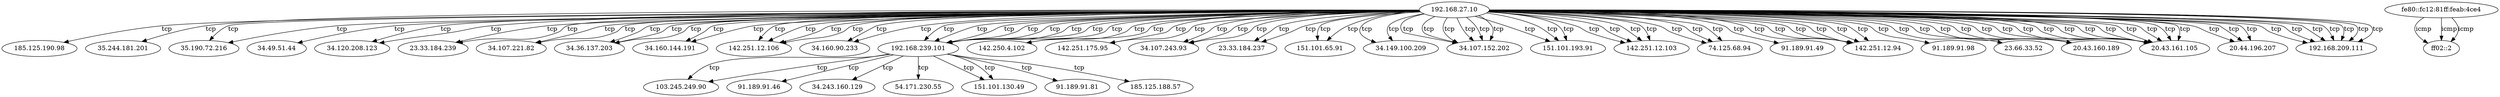 digraph ZeekTraffic {
    "185.125.190.98" [degree = 1, in_degree = 1, out_degree = 0, activity_score = 0.10, total_connections = 1];
    "35.244.181.201" [degree = 1, in_degree = 1, out_degree = 0, activity_score = 0.10, total_connections = 1];
    "35.190.72.216" [degree = 2, in_degree = 2, out_degree = 0, activity_score = 0.19, total_connections = 2];
    "34.49.51.44" [degree = 1, in_degree = 1, out_degree = 0, activity_score = 0.10, total_connections = 1];
    "34.120.208.123" [degree = 2, in_degree = 2, out_degree = 0, activity_score = 0.19, total_connections = 2];
    "23.33.184.239" [degree = 2, in_degree = 2, out_degree = 0, activity_score = 0.19, total_connections = 2];
    "34.107.221.82" [degree = 2, in_degree = 2, out_degree = 0, activity_score = 0.19, total_connections = 2];
    "34.36.137.203" [degree = 3, in_degree = 3, out_degree = 0, activity_score = 0.27, total_connections = 3];
    "fe80::fc12:81ff:feab:4ce4" [degree = 3, in_degree = 0, out_degree = 3, activity_score = 0.27, total_connections = 3];
    "34.160.144.191" [degree = 2, in_degree = 2, out_degree = 0, activity_score = 0.19, total_connections = 2];
    "ff02::2" [degree = 3, in_degree = 3, out_degree = 0, activity_score = 0.27, total_connections = 3];
    "142.251.12.106" [degree = 4, in_degree = 4, out_degree = 0, activity_score = 0.34, total_connections = 4];
    "103.245.249.90" [degree = 2, in_degree = 2, out_degree = 0, activity_score = 0.19, total_connections = 2];
    "91.189.91.46" [degree = 1, in_degree = 1, out_degree = 0, activity_score = 0.10, total_connections = 1];
    "34.243.160.129" [degree = 1, in_degree = 1, out_degree = 0, activity_score = 0.10, total_connections = 1];
    "34.160.90.233" [degree = 2, in_degree = 2, out_degree = 0, activity_score = 0.19, total_connections = 2];
    "54.171.230.55" [degree = 1, in_degree = 1, out_degree = 0, activity_score = 0.10, total_connections = 1];
    "192.168.239.101" [degree = 17, in_degree = 8, out_degree = 9, activity_score = 0.83, total_connections = 17];
    "151.101.130.49" [degree = 2, in_degree = 2, out_degree = 0, activity_score = 0.19, total_connections = 2];
    "91.189.91.81" [degree = 1, in_degree = 1, out_degree = 0, activity_score = 0.10, total_connections = 1];
    "142.250.4.102" [degree = 2, in_degree = 2, out_degree = 0, activity_score = 0.19, total_connections = 2];
    "142.251.175.95" [degree = 2, in_degree = 2, out_degree = 0, activity_score = 0.19, total_connections = 2];
    "34.107.243.93" [degree = 3, in_degree = 3, out_degree = 0, activity_score = 0.27, total_connections = 3];
    "23.33.184.237" [degree = 2, in_degree = 2, out_degree = 0, activity_score = 0.19, total_connections = 2];
    "151.101.65.91" [degree = 2, in_degree = 2, out_degree = 0, activity_score = 0.19, total_connections = 2];
    "34.149.100.209" [degree = 2, in_degree = 2, out_degree = 0, activity_score = 0.19, total_connections = 2];
    "34.107.152.202" [degree = 6, in_degree = 6, out_degree = 0, activity_score = 0.47, total_connections = 6];
    "151.101.193.91" [degree = 3, in_degree = 3, out_degree = 0, activity_score = 0.27, total_connections = 3];
    "142.251.12.103" [degree = 4, in_degree = 4, out_degree = 0, activity_score = 0.34, total_connections = 4];
    "185.125.188.57" [degree = 1, in_degree = 1, out_degree = 0, activity_score = 0.10, total_connections = 1];
    "74.125.68.94" [degree = 3, in_degree = 3, out_degree = 0, activity_score = 0.27, total_connections = 3];
    "91.189.91.49" [degree = 1, in_degree = 1, out_degree = 0, activity_score = 0.10, total_connections = 1];
    "142.251.12.94" [degree = 6, in_degree = 6, out_degree = 0, activity_score = 0.47, total_connections = 6];
    "91.189.91.98" [degree = 1, in_degree = 1, out_degree = 0, activity_score = 0.10, total_connections = 1];
    "23.66.33.52" [degree = 1, in_degree = 1, out_degree = 0, activity_score = 0.10, total_connections = 1];
    "20.43.160.189" [degree = 4, in_degree = 4, out_degree = 0, activity_score = 0.34, total_connections = 4];
    "192.168.27.10" [degree = 92, in_degree = 0, out_degree = 92, activity_score = 1.00, total_connections = 92];
    "20.43.161.105" [degree = 10, in_degree = 10, out_degree = 0, activity_score = 0.65, total_connections = 10];
    "20.44.196.207" [degree = 3, in_degree = 3, out_degree = 0, activity_score = 0.27, total_connections = 3];
    "192.168.209.111" [degree = 7, in_degree = 7, out_degree = 0, activity_score = 0.52, total_connections = 7];
    "192.168.239.101" -> "151.101.130.49" [label = "tcp", resp_ip_bytes = "8195", orig_ip_bytes = "1632", protocol = "tcp", orig_pkts = "21", timestamp = "1747729700.168650", local_resp = "false", src_port = "39742", service = "ssl", dst_port = "443", conn_state = "SF", resp_bytes = "7351", local_orig = "true", history = "ShADadFfR", orig_bytes = "772", resp_pkts = "21"];
    "192.168.239.101" -> "151.101.130.49" [label = "tcp", resp_ip_bytes = "917779", orig_ip_bytes = "17798", protocol = "tcp", orig_pkts = "425", timestamp = "1747729700.764960", local_resp = "false", src_port = "39754", service = "ssl", dst_port = "443", conn_state = "SF", resp_bytes = "890615", local_orig = "true", history = "ShADadFfR", orig_bytes = "778", resp_pkts = "679"];
    "192.168.239.101" -> "54.171.230.55" [label = "tcp", resp_ip_bytes = "4307", orig_ip_bytes = "1297", protocol = "tcp", orig_pkts = "12", timestamp = "1747729704.876009", local_resp = "false", src_port = "58126", service = "ssl", dst_port = "443", conn_state = "SF", resp_bytes = "3863", local_orig = "true", history = "ShADadFfR", orig_bytes = "797", resp_pkts = "11"];
    "192.168.239.101" -> "34.243.160.129" [label = "tcp", resp_ip_bytes = "6935", orig_ip_bytes = "1408", protocol = "tcp", orig_pkts = "14", timestamp = "1747729729.490923", local_resp = "false", src_port = "52764", service = "ssl", dst_port = "443", conn_state = "SF", resp_bytes = "6371", local_orig = "true", history = "ShADadFfR", orig_bytes = "828", resp_pkts = "14"];
    "192.168.239.101" -> "91.189.91.46" [label = "tcp", resp_ip_bytes = "20841", orig_ip_bytes = "1817", protocol = "tcp", orig_pkts = "21", timestamp = "1747729729.769316", local_resp = "false", src_port = "44370", service = "ssl", dst_port = "443", conn_state = "SF", resp_bytes = "19837", local_orig = "true", history = "ShADadFfR", orig_bytes = "957", resp_pkts = "25"];
    "192.168.239.101" -> "103.245.249.90" [label = "tcp", resp_ip_bytes = "10808394", orig_ip_bytes = "127348", protocol = "tcp", orig_pkts = "3132", timestamp = "1747729729.625599", local_resp = "false", src_port = "51284", service = "http", dst_port = "80", conn_state = "SF", resp_bytes = "10504350", local_orig = "true", history = "ShADadFf", orig_bytes = "2048", resp_pkts = "7601"];
    "192.168.239.101" -> "91.189.91.81" [label = "tcp", resp_ip_bytes = "9778871", orig_ip_bytes = "136082", protocol = "tcp", orig_pkts = "3362", timestamp = "1747729729.407799", local_resp = "false", src_port = "53306", service = "http", dst_port = "80", conn_state = "SF", resp_bytes = "9503267", local_orig = "true", history = "ShADadFf", orig_bytes = "1582", resp_pkts = "6890"];
    "fe80::fc12:81ff:feab:4ce4" -> "ff02::2" [label = "icmp", resp_ip_bytes = "0", orig_ip_bytes = "280", protocol = "icmp", orig_pkts = "5", timestamp = "1747729686.910195", local_resp = "false", src_port = "133", service = "-", dst_port = "134", conn_state = "OTH", resp_bytes = "0", local_orig = "true", history = "-", orig_bytes = "40", resp_pkts = "0"];
    "192.168.239.101" -> "103.245.249.90" [label = "tcp", resp_ip_bytes = "111721218", orig_ip_bytes = "1510259", protocol = "tcp", orig_pkts = "37683", timestamp = "1747729751.921636", local_resp = "false", src_port = "48956", service = "http", dst_port = "80", conn_state = "SF", resp_bytes = "108448188", local_orig = "true", history = "ShADadttFf", orig_bytes = "2919", resp_pkts = "78546"];
    "192.168.27.10" -> "34.160.144.191" [label = "tcp", resp_ip_bytes = "3959", orig_ip_bytes = "1000", protocol = "tcp", orig_pkts = "13", timestamp = "1747729922.348450", local_resp = "false", src_port = "56120", service = "ssl", dst_port = "443", conn_state = "SF", resp_bytes = "3475", local_orig = "true", history = "ShADadFfR", orig_bytes = "460", resp_pkts = "12"];
    "192.168.27.10" -> "34.36.137.203" [label = "tcp", resp_ip_bytes = "5753", orig_ip_bytes = "2757", protocol = "tcp", orig_pkts = "16", timestamp = "1747729923.205480", local_resp = "false", src_port = "42790", service = "ssl", dst_port = "443", conn_state = "SF", resp_bytes = "5149", local_orig = "true", history = "ShADadFfR", orig_bytes = "2097", resp_pkts = "15"];
    "192.168.27.10" -> "142.251.12.106" [label = "tcp", resp_ip_bytes = "5551", orig_ip_bytes = "2239", protocol = "tcp", orig_pkts = "8", timestamp = "1747729923.726720", local_resp = "false", src_port = "53354", service = "ssl", dst_port = "443", conn_state = "SF", resp_bytes = "5187", local_orig = "true", history = "ShADadFf", orig_bytes = "1899", resp_pkts = "9"];
    "192.168.27.10" -> "142.251.12.106" [label = "tcp", resp_ip_bytes = "4404", orig_ip_bytes = "2199", protocol = "tcp", orig_pkts = "7", timestamp = "1747729925.296366", local_resp = "false", src_port = "53362", service = "ssl", dst_port = "443", conn_state = "RSTR", resp_bytes = "4080", local_orig = "true", history = "ShADaFdrR", orig_bytes = "1899", resp_pkts = "8"];
    "192.168.27.10" -> "34.149.100.209" [label = "tcp", resp_ip_bytes = "4342", orig_ip_bytes = "2619", protocol = "tcp", orig_pkts = "12", timestamp = "1747729925.059486", local_resp = "false", src_port = "35306", service = "ssl", dst_port = "443", conn_state = "SF", resp_bytes = "3858", local_orig = "true", history = "ShADadFfR", orig_bytes = "2119", resp_pkts = "12"];
    "192.168.27.10" -> "151.101.65.91" [label = "tcp", resp_ip_bytes = "4862", orig_ip_bytes = "912", protocol = "tcp", orig_pkts = "11", timestamp = "1747729925.348071", local_resp = "false", src_port = "44738", service = "ssl", dst_port = "443", conn_state = "SF", resp_bytes = "4378", local_orig = "true", history = "ShADadFfR", orig_bytes = "452", resp_pkts = "12"];
    "192.168.27.10" -> "142.251.175.95" [label = "tcp", resp_ip_bytes = "44", orig_ip_bytes = "100", protocol = "tcp", orig_pkts = "2", timestamp = "1747729924.880900", local_resp = "false", src_port = "39506", service = "-", dst_port = "443", conn_state = "RSTO", resp_bytes = "0", local_orig = "true", history = "ShR", orig_bytes = "0", resp_pkts = "1"];
    "192.168.27.10" -> "142.251.12.106" [label = "tcp", resp_ip_bytes = "5513", orig_ip_bytes = "2279", protocol = "tcp", orig_pkts = "9", timestamp = "1747729925.446230", local_resp = "false", src_port = "53378", service = "ssl", dst_port = "443", conn_state = "RSTO", resp_bytes = "5189", local_orig = "true", history = "ShADadFR", orig_bytes = "1899", resp_pkts = "8"];
    "192.168.27.10" -> "23.33.184.237" [label = "tcp", resp_ip_bytes = "124", orig_ip_bytes = "240", protocol = "tcp", orig_pkts = "5", timestamp = "1747729923.986624", local_resp = "false", src_port = "54916", service = "-", dst_port = "80", conn_state = "SF", resp_bytes = "0", local_orig = "true", history = "ShAFaf", orig_bytes = "0", resp_pkts = "3"];
    "192.168.27.10" -> "142.251.175.95" [label = "tcp", resp_ip_bytes = "7041480", orig_ip_bytes = "107815", protocol = "tcp", orig_pkts = "2624", timestamp = "1747729925.134679", local_resp = "false", src_port = "39512", service = "ssl", dst_port = "443", conn_state = "SF", resp_bytes = "6845476", local_orig = "true", history = "ShADadFf", orig_bytes = "2835", resp_pkts = "4900"];
    "192.168.27.10" -> "34.107.152.202" [label = "tcp", resp_ip_bytes = "4325", orig_ip_bytes = "2666", protocol = "tcp", orig_pkts = "13", timestamp = "1747729930.053137", local_resp = "false", src_port = "37728", service = "ssl", dst_port = "443", conn_state = "SF", resp_bytes = "3801", local_orig = "true", history = "ShADadFRf", orig_bytes = "2126", resp_pkts = "13"];
    "192.168.27.10" -> "34.107.152.202" [label = "tcp", resp_ip_bytes = "4325", orig_ip_bytes = "2666", protocol = "tcp", orig_pkts = "13", timestamp = "1747729930.054069", local_resp = "false", src_port = "37742", service = "ssl", dst_port = "443", conn_state = "SF", resp_bytes = "3801", local_orig = "true", history = "ShADadFfR", orig_bytes = "2126", resp_pkts = "13"];
    "192.168.27.10" -> "34.107.152.202" [label = "tcp", resp_ip_bytes = "4285", orig_ip_bytes = "2686", protocol = "tcp", orig_pkts = "13", timestamp = "1747729930.054682", local_resp = "false", src_port = "37754", service = "ssl", dst_port = "443", conn_state = "RSTO", resp_bytes = "3801", local_orig = "true", history = "ShADadFR", orig_bytes = "2126", resp_pkts = "12"];
    "192.168.27.10" -> "34.107.152.202" [label = "tcp", resp_ip_bytes = "4285", orig_ip_bytes = "2626", protocol = "tcp", orig_pkts = "12", timestamp = "1747729930.054123", local_resp = "false", src_port = "37746", service = "ssl", dst_port = "443", conn_state = "RSTO", resp_bytes = "3801", local_orig = "true", history = "ShADadFR", orig_bytes = "2126", resp_pkts = "12"];
    "192.168.27.10" -> "34.107.152.202" [label = "tcp", resp_ip_bytes = "4285", orig_ip_bytes = "2626", protocol = "tcp", orig_pkts = "12", timestamp = "1747729930.053014", local_resp = "false", src_port = "37716", service = "ssl", dst_port = "443", conn_state = "RSTO", resp_bytes = "3801", local_orig = "true", history = "ShADadFR", orig_bytes = "2126", resp_pkts = "12"];
    "192.168.27.10" -> "192.168.239.101" [label = "tcp", resp_ip_bytes = "16554", orig_ip_bytes = "3476", protocol = "tcp", orig_pkts = "26", timestamp = "1747729943.319722", local_resp = "true", src_port = "48828", service = "http", dst_port = "80", conn_state = "SF", resp_bytes = "7593", local_orig = "true", history = "ShADTadtfF", orig_bytes = "1054", resp_pkts = "26"];
    "192.168.27.10" -> "151.101.193.91" [label = "tcp", resp_ip_bytes = "5972", orig_ip_bytes = "2600", protocol = "tcp", orig_pkts = "12", timestamp = "1747729951.977259", local_resp = "false", src_port = "50468", service = "ssl", dst_port = "443", conn_state = "SF", resp_bytes = "5488", local_orig = "true", history = "ShADadFfR", orig_bytes = "2100", resp_pkts = "12"];
    "192.168.27.10" -> "151.101.193.91" [label = "tcp", resp_ip_bytes = "5972", orig_ip_bytes = "2640", protocol = "tcp", orig_pkts = "13", timestamp = "1747729951.976770", local_resp = "false", src_port = "50454", service = "ssl", dst_port = "443", conn_state = "SF", resp_bytes = "5488", local_orig = "true", history = "ShADadFfR", orig_bytes = "2100", resp_pkts = "12"];
    "192.168.27.10" -> "34.160.90.233" [label = "tcp", resp_ip_bytes = "4431", orig_ip_bytes = "919", protocol = "tcp", orig_pkts = "11", timestamp = "1747729951.235771", local_resp = "false", src_port = "36268", service = "ssl", dst_port = "443", conn_state = "RSTO", resp_bytes = "3947", local_orig = "true", history = "ShADadFR", orig_bytes = "459", resp_pkts = "12"];
    "192.168.27.10" -> "192.168.239.101" [label = "tcp", resp_ip_bytes = "26524", orig_ip_bytes = "5262", protocol = "tcp", orig_pkts = "26", timestamp = "1747729948.594813", local_resp = "true", src_port = "48838", service = "http", dst_port = "80", conn_state = "SF", resp_bytes = "12318", local_orig = "true", history = "ShADTadttfF", orig_bytes = "1947", resp_pkts = "36"];
    "192.168.27.10" -> "192.168.239.101" [label = "tcp", resp_ip_bytes = "224", orig_ip_bytes = "432", protocol = "tcp", orig_pkts = "8", timestamp = "1747729948.683909", local_resp = "true", src_port = "48848", service = "-", dst_port = "80", conn_state = "SF", resp_bytes = "0", local_orig = "true", history = "ShAFf", orig_bytes = "0", resp_pkts = "4"];
    "192.168.27.10" -> "192.168.239.101" [label = "tcp", resp_ip_bytes = "5188", orig_ip_bytes = "2432", protocol = "tcp", orig_pkts = "14", timestamp = "1747729953.814203", local_resp = "true", src_port = "35662", service = "http", dst_port = "80", conn_state = "SF", resp_bytes = "2222", local_orig = "true", history = "ShADTadtfF", orig_bytes = "844", resp_pkts = "14"];
    "192.168.27.10" -> "192.168.239.101" [label = "tcp", resp_ip_bytes = "1788", orig_ip_bytes = "1290", protocol = "tcp", orig_pkts = "10", timestamp = "1747729953.814673", local_resp = "true", src_port = "35678", service = "http", dst_port = "80", conn_state = "SF", resp_bytes = "626", local_orig = "true", history = "ShADTadtfF", orig_bytes = "377", resp_pkts = "10"];
    "192.168.27.10" -> "192.168.239.101" [label = "tcp", resp_ip_bytes = "224", orig_ip_bytes = "432", protocol = "tcp", orig_pkts = "8", timestamp = "1747729953.819448", local_resp = "true", src_port = "35684", service = "-", dst_port = "80", conn_state = "SF", resp_bytes = "0", local_orig = "true", history = "ShAFf", orig_bytes = "0", resp_pkts = "4"];
    "192.168.27.10" -> "192.168.239.101" [label = "tcp", resp_ip_bytes = "42240", orig_ip_bytes = "12378", protocol = "tcp", orig_pkts = "48", timestamp = "1747729953.727135", local_resp = "true", src_port = "35654", service = "http", dst_port = "80", conn_state = "SF", resp_bytes = "19760", local_orig = "true", history = "ShADTadttTfF", orig_bytes = "4933", resp_pkts = "52"];
    "fe80::fc12:81ff:feab:4ce4" -> "ff02::2" [label = "icmp", resp_ip_bytes = "0", orig_ip_bytes = "56", protocol = "icmp", orig_pkts = "1", timestamp = "1747729918.782189", local_resp = "false", src_port = "133", service = "-", dst_port = "134", conn_state = "OTH", resp_bytes = "0", local_orig = "true", history = "-", orig_bytes = "0", resp_pkts = "0"];
    "192.168.27.10" -> "142.251.12.103" [label = "tcp", resp_ip_bytes = "44", orig_ip_bytes = "100", protocol = "tcp", orig_pkts = "2", timestamp = "1747729973.492890", local_resp = "false", src_port = "34124", service = "-", dst_port = "443", conn_state = "RSTO", resp_bytes = "0", local_orig = "true", history = "ShR", orig_bytes = "0", resp_pkts = "1"];
    "192.168.27.10" -> "142.251.12.103" [label = "tcp", resp_ip_bytes = "6360", orig_ip_bytes = "2676", protocol = "tcp", orig_pkts = "14", timestamp = "1747729973.387056", local_resp = "false", src_port = "34114", service = "ssl", dst_port = "443", conn_state = "RSTO", resp_bytes = "5836", local_orig = "true", history = "ShADadFR", orig_bytes = "2096", resp_pkts = "13"];
    "192.168.27.10" -> "142.251.12.103" [label = "tcp", resp_ip_bytes = "6358", orig_ip_bytes = "2636", protocol = "tcp", orig_pkts = "13", timestamp = "1747729973.531340", local_resp = "false", src_port = "34138", service = "ssl", dst_port = "443", conn_state = "RSTO", resp_bytes = "5834", local_orig = "true", history = "ShADadFR", orig_bytes = "2096", resp_pkts = "13"];
    "192.168.27.10" -> "74.125.68.94" [label = "tcp", resp_ip_bytes = "6390", orig_ip_bytes = "2637", protocol = "tcp", orig_pkts = "13", timestamp = "1747729975.017246", local_resp = "false", src_port = "45128", service = "ssl", dst_port = "443", conn_state = "RSTO", resp_bytes = "5866", local_orig = "true", history = "ShADadFR", orig_bytes = "2097", resp_pkts = "13"];
    "192.168.27.10" -> "91.189.91.98" [label = "tcp", resp_ip_bytes = "389", orig_ip_bytes = "348", protocol = "tcp", orig_pkts = "6", timestamp = "1747729983.019765", local_resp = "false", src_port = "37024", service = "http", dst_port = "80", conn_state = "SF", resp_bytes = "185", local_orig = "true", history = "ShADadFf", orig_bytes = "88", resp_pkts = "5"];
    "192.168.27.10" -> "23.66.33.52" [label = "tcp", resp_ip_bytes = "2225", orig_ip_bytes = "1442", protocol = "tcp", orig_pkts = "14", timestamp = "1747729925.481212", local_resp = "false", src_port = "40176", service = "http", dst_port = "80", conn_state = "SF", resp_bytes = "1741", local_orig = "true", history = "ShADadfF", orig_bytes = "862", resp_pkts = "12"];
    "192.168.27.10" -> "142.250.4.102" [label = "tcp", resp_ip_bytes = "11555", orig_ip_bytes = "3251", protocol = "tcp", orig_pkts = "17", timestamp = "1747729990.565836", local_resp = "false", src_port = "33698", service = "ssl", dst_port = "443", conn_state = "SF", resp_bytes = "10711", local_orig = "true", history = "ShADadFf", orig_bytes = "2551", resp_pkts = "21"];
    "192.168.27.10" -> "142.250.4.102" [label = "tcp", resp_ip_bytes = "44", orig_ip_bytes = "100", protocol = "tcp", orig_pkts = "2", timestamp = "1747729990.315696", local_resp = "false", src_port = "33694", service = "-", dst_port = "443", conn_state = "RSTO", resp_bytes = "0", local_orig = "true", history = "ShR", orig_bytes = "0", resp_pkts = "1"];
    "192.168.27.10" -> "20.43.161.105" [label = "tcp", resp_ip_bytes = "6207", orig_ip_bytes = "2652", protocol = "tcp", orig_pkts = "13", timestamp = "1747729991.367823", local_resp = "false", src_port = "52796", service = "ssl", dst_port = "443", conn_state = "SF", resp_bytes = "5643", local_orig = "true", history = "ShADadFfR", orig_bytes = "2112", resp_pkts = "14"];
    "192.168.27.10" -> "20.43.161.105" [label = "tcp", resp_ip_bytes = "6136", orig_ip_bytes = "2652", protocol = "tcp", orig_pkts = "13", timestamp = "1747729991.368153", local_resp = "false", src_port = "52800", service = "ssl", dst_port = "443", conn_state = "SF", resp_bytes = "5612", local_orig = "true", history = "ShADadFfR", orig_bytes = "2112", resp_pkts = "13"];
    "192.168.27.10" -> "20.43.161.105" [label = "tcp", resp_ip_bytes = "6168", orig_ip_bytes = "2622", protocol = "tcp", orig_pkts = "12", timestamp = "1747729992.629584", local_resp = "false", src_port = "52820", service = "ssl", dst_port = "443", conn_state = "RSTO", resp_bytes = "5644", local_orig = "true", history = "ShADadFR", orig_bytes = "2122", resp_pkts = "13"];
    "192.168.27.10" -> "20.43.161.105" [label = "tcp", resp_ip_bytes = "6168", orig_ip_bytes = "2662", protocol = "tcp", orig_pkts = "13", timestamp = "1747729992.630118", local_resp = "false", src_port = "52834", service = "ssl", dst_port = "443", conn_state = "RSTO", resp_bytes = "5644", local_orig = "true", history = "ShADadFR", orig_bytes = "2122", resp_pkts = "13"];
    "192.168.27.10" -> "20.43.161.105" [label = "tcp", resp_ip_bytes = "6168", orig_ip_bytes = "2662", protocol = "tcp", orig_pkts = "13", timestamp = "1747729992.630145", local_resp = "false", src_port = "52844", service = "ssl", dst_port = "443", conn_state = "RSTO", resp_bytes = "5644", local_orig = "true", history = "ShADadFR", orig_bytes = "2122", resp_pkts = "13"];
    "192.168.27.10" -> "20.43.161.105" [label = "tcp", resp_ip_bytes = "6168", orig_ip_bytes = "2722", protocol = "tcp", orig_pkts = "14", timestamp = "1747729992.630253", local_resp = "false", src_port = "52854", service = "ssl", dst_port = "443", conn_state = "SF", resp_bytes = "5644", local_orig = "true", history = "ShADadFfR", orig_bytes = "2122", resp_pkts = "13"];
    "192.168.27.10" -> "20.43.161.105" [label = "tcp", resp_ip_bytes = "6168", orig_ip_bytes = "2662", protocol = "tcp", orig_pkts = "13", timestamp = "1747729992.630024", local_resp = "false", src_port = "52822", service = "ssl", dst_port = "443", conn_state = "SF", resp_bytes = "5644", local_orig = "true", history = "ShADadFf", orig_bytes = "2122", resp_pkts = "13"];
    "192.168.27.10" -> "20.43.161.105" [label = "tcp", resp_ip_bytes = "6168", orig_ip_bytes = "2622", protocol = "tcp", orig_pkts = "12", timestamp = "1747729992.629420", local_resp = "false", src_port = "52816", service = "ssl", dst_port = "443", conn_state = "RSTO", resp_bytes = "5644", local_orig = "true", history = "ShADadFR", orig_bytes = "2122", resp_pkts = "13"];
    "192.168.27.10" -> "192.168.209.111" [label = "tcp", resp_ip_bytes = "929", orig_ip_bytes = "1044", protocol = "tcp", orig_pkts = "12", timestamp = "1747729924.165999", local_resp = "true", src_port = "38090", service = "http", dst_port = "80", conn_state = "SF", resp_bytes = "297", local_orig = "true", history = "ShADadfF", orig_bytes = "412", resp_pkts = "12"];
    "192.168.27.10" -> "192.168.209.111" [label = "tcp", resp_ip_bytes = "1991", orig_ip_bytes = "1001", protocol = "tcp", orig_pkts = "12", timestamp = "1747729927.914540", local_resp = "true", src_port = "38116", service = "http", dst_port = "80", conn_state = "SF", resp_bytes = "1359", local_orig = "true", history = "ShADadfF", orig_bytes = "369", resp_pkts = "12"];
    "192.168.27.10" -> "192.168.209.111" [label = "tcp", resp_ip_bytes = "31819", orig_ip_bytes = "2457", protocol = "tcp", orig_pkts = "26", timestamp = "1747729927.726415", local_resp = "true", src_port = "38104", service = "http", dst_port = "80", conn_state = "SF", resp_bytes = "29991", local_orig = "true", history = "ShADadfF", orig_bytes = "1097", resp_pkts = "35"];
    "192.168.27.10" -> "192.168.209.111" [label = "tcp", resp_ip_bytes = "8480", orig_ip_bytes = "1238", protocol = "tcp", orig_pkts = "17", timestamp = "1747729927.914682", local_resp = "true", src_port = "38118", service = "http", dst_port = "80", conn_state = "SF", resp_bytes = "7588", local_orig = "true", history = "ShADadfF", orig_bytes = "346", resp_pkts = "17"];
    "192.168.27.10" -> "192.168.209.111" [label = "tcp", resp_ip_bytes = "93609", orig_ip_bytes = "3123", protocol = "tcp", orig_pkts = "53", timestamp = "1747729927.915263", local_resp = "true", src_port = "38128", service = "http", dst_port = "80", conn_state = "SF", resp_bytes = "89753", local_orig = "true", history = "ShADadfF", orig_bytes = "359", resp_pkts = "74"];
    "192.168.27.10" -> "192.168.209.111" [label = "tcp", resp_ip_bytes = "41992", orig_ip_bytes = "2346", protocol = "tcp", orig_pkts = "38", timestamp = "1747729927.915828", local_resp = "true", src_port = "38130", service = "http", dst_port = "80", conn_state = "SF", resp_bytes = "39956", local_orig = "true", history = "ShADadfF", orig_bytes = "362", resp_pkts = "39"];
    "192.168.27.10" -> "192.168.209.111" [label = "tcp", resp_ip_bytes = "12919", orig_ip_bytes = "1387", protocol = "tcp", orig_pkts = "20", timestamp = "1747729927.916349", local_resp = "true", src_port = "38146", service = "http", dst_port = "80", conn_state = "SF", resp_bytes = "11871", local_orig = "true", history = "ShADadfF", orig_bytes = "339", resp_pkts = "20"];
    "192.168.27.10" -> "20.43.161.105" [label = "tcp", resp_ip_bytes = "4059832", orig_ip_bytes = "74479", protocol = "tcp", orig_pkts = "1498", timestamp = "1747729991.367433", local_resp = "false", src_port = "52784", service = "ssl", dst_port = "443", conn_state = "SF", resp_bytes = "3939668", local_orig = "true", history = "ShADadfF", orig_bytes = "14539", resp_pkts = "3004"];
    "192.168.27.10" -> "20.44.196.207" [label = "tcp", resp_ip_bytes = "6136", orig_ip_bytes = "2618", protocol = "tcp", orig_pkts = "12", timestamp = "1747730004.107503", local_resp = "false", src_port = "34388", service = "ssl", dst_port = "443", conn_state = "RSTO", resp_bytes = "5612", local_orig = "true", history = "ShADadFR", orig_bytes = "2118", resp_pkts = "13"];
    "192.168.27.10" -> "20.44.196.207" [label = "tcp", resp_ip_bytes = "6145", orig_ip_bytes = "2578", protocol = "tcp", orig_pkts = "11", timestamp = "1747730004.106690", local_resp = "false", src_port = "34382", service = "ssl", dst_port = "443", conn_state = "RSTO", resp_bytes = "5621", local_orig = "true", history = "ShADadFR", orig_bytes = "2118", resp_pkts = "13"];
    "192.168.27.10" -> "20.43.160.189" [label = "tcp", resp_ip_bytes = "6199", orig_ip_bytes = "2629", protocol = "tcp", orig_pkts = "12", timestamp = "1747730005.896538", local_resp = "false", src_port = "43966", service = "ssl", dst_port = "443", conn_state = "SF", resp_bytes = "5675", local_orig = "true", history = "ShADadFfR", orig_bytes = "2129", resp_pkts = "13"];
    "192.168.27.10" -> "20.43.160.189" [label = "tcp", resp_ip_bytes = "6168", orig_ip_bytes = "2669", protocol = "tcp", orig_pkts = "13", timestamp = "1747730005.896112", local_resp = "false", src_port = "43964", service = "ssl", dst_port = "443", conn_state = "RSTO", resp_bytes = "5644", local_orig = "true", history = "ShADadFR", orig_bytes = "2129", resp_pkts = "13"];
    "192.168.27.10" -> "20.43.160.189" [label = "tcp", resp_ip_bytes = "6199", orig_ip_bytes = "2629", protocol = "tcp", orig_pkts = "12", timestamp = "1747730005.897173", local_resp = "false", src_port = "43980", service = "ssl", dst_port = "443", conn_state = "RSTO", resp_bytes = "5675", local_orig = "true", history = "ShADadFR", orig_bytes = "2129", resp_pkts = "13"];
    "192.168.239.101" -> "185.125.188.57" [label = "tcp", resp_ip_bytes = "39005", orig_ip_bytes = "12058", protocol = "tcp", orig_pkts = "39", timestamp = "1747730001.900092", local_resp = "false", src_port = "58590", service = "ssl", dst_port = "443", conn_state = "SF", resp_bytes = "37081", local_orig = "true", history = "ShADadfF", orig_bytes = "10478", resp_pkts = "48"];
    "192.168.27.10" -> "20.44.196.207" [label = "tcp", resp_ip_bytes = "12943", orig_ip_bytes = "3557", protocol = "tcp", orig_pkts = "19", timestamp = "1747730004.106280", local_resp = "false", src_port = "34380", service = "ssl", dst_port = "443", conn_state = "SF", resp_bytes = "12059", local_orig = "true", history = "ShADadfF", orig_bytes = "2777", resp_pkts = "22"];
    "192.168.27.10" -> "20.43.161.105" [label = "tcp", resp_ip_bytes = "270311", orig_ip_bytes = "21005", protocol = "tcp", orig_pkts = "175", timestamp = "1747730005.519479", local_resp = "false", src_port = "37600", service = "ssl", dst_port = "443", conn_state = "SF", resp_bytes = "259467", local_orig = "true", history = "ShADadfF", orig_bytes = "13985", resp_pkts = "271"];
    "192.168.27.10" -> "20.43.160.189" [label = "tcp", resp_ip_bytes = "62688", orig_ip_bytes = "4106", protocol = "tcp", orig_pkts = "33", timestamp = "1747730005.897096", local_resp = "false", src_port = "43968", service = "ssl", dst_port = "443", conn_state = "SF", resp_bytes = "60284", local_orig = "true", history = "ShADadfF", orig_bytes = "2766", resp_pkts = "60"];
    "192.168.27.10" -> "142.251.12.94" [label = "tcp", resp_ip_bytes = "1346", orig_ip_bytes = "1168", protocol = "tcp", orig_pkts = "18", timestamp = "1747729924.101756", local_resp = "false", src_port = "33060", service = "http", dst_port = "80", conn_state = "SF", resp_bytes = "702", local_orig = "true", history = "ShADadFf", orig_bytes = "428", resp_pkts = "16"];
    "192.168.27.10" -> "142.251.12.94" [label = "tcp", resp_ip_bytes = "1346", orig_ip_bytes = "1168", protocol = "tcp", orig_pkts = "18", timestamp = "1747729925.407641", local_resp = "false", src_port = "33070", service = "http", dst_port = "80", conn_state = "SF", resp_bytes = "702", local_orig = "true", history = "ShADadFf", orig_bytes = "428", resp_pkts = "16"];
    "192.168.27.10" -> "23.33.184.239" [label = "tcp", resp_ip_bytes = "2584", orig_ip_bytes = "1802", protocol = "tcp", orig_pkts = "23", timestamp = "1747729922.929534", local_resp = "false", src_port = "50248", service = "http", dst_port = "80", conn_state = "SF", resp_bytes = "1780", local_orig = "true", history = "ShADadFf", orig_bytes = "862", resp_pkts = "20"];
    "192.168.27.10" -> "23.33.184.239" [label = "tcp", resp_ip_bytes = "3512", orig_ip_bytes = "2273", protocol = "tcp", orig_pkts = "24", timestamp = "1747729922.930726", local_resp = "false", src_port = "50256", service = "http", dst_port = "80", conn_state = "SF", resp_bytes = "2668", local_orig = "true", history = "ShADadFf", orig_bytes = "1293", resp_pkts = "21"];
    "192.168.27.10" -> "23.33.184.237" [label = "tcp", resp_ip_bytes = "3553", orig_ip_bytes = "2313", protocol = "tcp", orig_pkts = "25", timestamp = "1747729924.239839", local_resp = "false", src_port = "54928", service = "http", dst_port = "80", conn_state = "SF", resp_bytes = "2669", local_orig = "true", history = "ShADadFf", orig_bytes = "1293", resp_pkts = "22"];
    "192.168.27.10" -> "34.107.221.82" [label = "tcp", resp_ip_bytes = "2156", orig_ip_bytes = "2272", protocol = "tcp", orig_pkts = "27", timestamp = "1747729922.844581", local_resp = "false", src_port = "33796", service = "http", dst_port = "80", conn_state = "SF", resp_bytes = "1192", local_orig = "true", history = "ShADadFf", orig_bytes = "1172", resp_pkts = "24"];
    "192.168.27.10" -> "34.107.221.82" [label = "tcp", resp_ip_bytes = "2124", orig_ip_bytes = "2730", protocol = "tcp", orig_pkts = "29", timestamp = "1747729923.101570", local_resp = "false", src_port = "33804", service = "http", dst_port = "80", conn_state = "SF", resp_bytes = "1080", local_orig = "true", history = "ShADadFf", orig_bytes = "1550", resp_pkts = "26"];
    "192.168.27.10" -> "34.120.208.123" [label = "tcp", resp_ip_bytes = "4377", orig_ip_bytes = "955", protocol = "tcp", orig_pkts = "12", timestamp = "1747730086.155512", local_resp = "false", src_port = "54276", service = "ssl", dst_port = "443", conn_state = "RSTO", resp_bytes = "3853", local_orig = "true", history = "ShADadFR", orig_bytes = "455", resp_pkts = "13"];
    "192.168.27.10" -> "142.251.12.94" [label = "tcp", resp_ip_bytes = "3471", orig_ip_bytes = "2390", protocol = "tcp", orig_pkts = "27", timestamp = "1747729923.571858", local_resp = "false", src_port = "33044", service = "http", dst_port = "80", conn_state = "SF", resp_bytes = "2507", local_orig = "true", history = "ShADadFf", orig_bytes = "1290", resp_pkts = "24"];
    "192.168.27.10" -> "142.251.12.94" [label = "tcp", resp_ip_bytes = "3471", orig_ip_bytes = "2390", protocol = "tcp", orig_pkts = "27", timestamp = "1747729923.580127", local_resp = "false", src_port = "33054", service = "http", dst_port = "80", conn_state = "SF", resp_bytes = "2507", local_orig = "true", history = "ShADadFf", orig_bytes = "1290", resp_pkts = "24"];
    "192.168.27.10" -> "34.36.137.203" [label = "tcp", resp_ip_bytes = "6702", orig_ip_bytes = "4071", protocol = "tcp", orig_pkts = "28", timestamp = "1747729923.206158", local_resp = "false", src_port = "42794", service = "ssl", dst_port = "443", conn_state = "SF", resp_bytes = "5618", local_orig = "true", history = "ShADadFf", orig_bytes = "2931", resp_pkts = "27"];
    "192.168.27.10" -> "142.251.12.94" [label = "tcp", resp_ip_bytes = "4253", orig_ip_bytes = "2938", protocol = "tcp", orig_pkts = "30", timestamp = "1747729923.534508", local_resp = "false", src_port = "33042", service = "http", dst_port = "80", conn_state = "SF", resp_bytes = "3209", local_orig = "true", history = "ShADadFf", orig_bytes = "1718", resp_pkts = "26"];
    "192.168.27.10" -> "34.107.243.93" [label = "tcp", resp_ip_bytes = "4607", orig_ip_bytes = "3058", protocol = "tcp", orig_pkts = "20", timestamp = "1747729924.951998", local_resp = "false", src_port = "41108", service = "ssl", dst_port = "443", conn_state = "SF", resp_bytes = "3843", local_orig = "true", history = "ShADadFf", orig_bytes = "2238", resp_pkts = "19"];
    "192.168.27.10" -> "34.107.152.202" [label = "tcp", resp_ip_bytes = "5308", orig_ip_bytes = "4197", protocol = "tcp", orig_pkts = "27", timestamp = "1747729930.051579", local_resp = "false", src_port = "37708", service = "ssl", dst_port = "443", conn_state = "SF", resp_bytes = "4224", local_orig = "true", history = "ShADadFf", orig_bytes = "3097", resp_pkts = "27"];
    "192.168.27.10" -> "34.49.51.44" [label = "tcp", resp_ip_bytes = "5165", orig_ip_bytes = "3510", protocol = "tcp", orig_pkts = "24", timestamp = "1747729951.337252", local_resp = "false", src_port = "33156", service = "ssl", dst_port = "443", conn_state = "SF", resp_bytes = "4241", local_orig = "true", history = "ShADadFf", orig_bytes = "2530", resp_pkts = "23"];
    "192.168.27.10" -> "35.190.72.216" [label = "tcp", resp_ip_bytes = "4615", orig_ip_bytes = "2982", protocol = "tcp", orig_pkts = "18", timestamp = "1747729951.337044", local_resp = "false", src_port = "51456", service = "ssl", dst_port = "443", conn_state = "SF", resp_bytes = "3851", local_orig = "true", history = "ShADadFf", orig_bytes = "2242", resp_pkts = "19"];
    "192.168.27.10" -> "34.149.100.209" [label = "tcp", resp_ip_bytes = "279654", orig_ip_bytes = "9565", protocol = "tcp", orig_pkts = "165", timestamp = "1747729923.513747", local_resp = "false", src_port = "35292", service = "ssl", dst_port = "443", conn_state = "SF", resp_bytes = "269610", local_orig = "true", history = "ShADadFf", orig_bytes = "2945", resp_pkts = "251"];
    "192.168.27.10" -> "34.160.90.233" [label = "tcp", resp_ip_bytes = "7543", orig_ip_bytes = "2341", protocol = "tcp", orig_pkts = "23", timestamp = "1747729951.235264", local_resp = "false", src_port = "36258", service = "ssl", dst_port = "443", conn_state = "SF", resp_bytes = "6539", local_orig = "true", history = "ShADadFf", orig_bytes = "1401", resp_pkts = "25"];
    "192.168.27.10" -> "151.101.65.91" [label = "tcp", resp_ip_bytes = "859025", orig_ip_bytes = "21784", protocol = "tcp", orig_pkts = "498", timestamp = "1747729925.348149", local_resp = "false", src_port = "44748", service = "ssl", dst_port = "443", conn_state = "SF", resp_bytes = "833981", local_orig = "true", history = "ShADadFfR", orig_bytes = "1844", resp_pkts = "626"];
    "192.168.27.10" -> "35.190.72.216" [label = "tcp", resp_ip_bytes = "5067", orig_ip_bytes = "3409", protocol = "tcp", orig_pkts = "22", timestamp = "1747729952.227614", local_resp = "false", src_port = "51462", service = "ssl", dst_port = "443", conn_state = "SF", resp_bytes = "4183", local_orig = "true", history = "ShADadFf", orig_bytes = "2509", resp_pkts = "22"];
    "192.168.27.10" -> "34.160.144.191" [label = "tcp", resp_ip_bytes = "16547", orig_ip_bytes = "2742", protocol = "tcp", orig_pkts = "32", timestamp = "1747729922.349285", local_resp = "false", src_port = "56126", service = "ssl", dst_port = "443", conn_state = "SF", resp_bytes = "15143", local_orig = "true", history = "ShADadFf", orig_bytes = "1442", resp_pkts = "35"];
    "192.168.27.10" -> "74.125.68.94" [label = "tcp", resp_ip_bytes = "298178", orig_ip_bytes = "9798", protocol = "tcp", orig_pkts = "180", timestamp = "1747729975.016356", local_resp = "false", src_port = "45114", service = "ssl", dst_port = "443", conn_state = "SF", resp_bytes = "288854", local_orig = "true", history = "ShADadFf", orig_bytes = "2578", resp_pkts = "233"];
    "192.168.27.10" -> "74.125.68.94" [label = "tcp", resp_ip_bytes = "6749", orig_ip_bytes = "3088", protocol = "tcp", orig_pkts = "21", timestamp = "1747729978.880317", local_resp = "false", src_port = "38394", service = "ssl", dst_port = "443", conn_state = "SF", resp_bytes = "5945", local_orig = "true", history = "ShADadFf", orig_bytes = "2228", resp_pkts = "20"];
    "192.168.27.10" -> "142.251.12.94" [label = "tcp", resp_ip_bytes = "6749", orig_ip_bytes = "3050", protocol = "tcp", orig_pkts = "20", timestamp = "1747729978.606125", local_resp = "false", src_port = "45548", service = "ssl", dst_port = "443", conn_state = "SF", resp_bytes = "5945", local_orig = "true", history = "ShADadFf", orig_bytes = "2230", resp_pkts = "20"];
    "192.168.27.10" -> "142.251.12.103" [label = "tcp", resp_ip_bytes = "172923", orig_ip_bytes = "23874", protocol = "tcp", orig_pkts = "121", timestamp = "1747729973.377320", local_resp = "false", src_port = "34112", service = "ssl", dst_port = "443", conn_state = "SF", resp_bytes = "165799", local_orig = "true", history = "ShADadFf", orig_bytes = "19014", resp_pkts = "178"];
    "192.168.27.10" -> "142.251.12.106" [label = "tcp", resp_ip_bytes = "19220", orig_ip_bytes = "7584", protocol = "tcp", orig_pkts = "72", timestamp = "1747729939.030566", local_resp = "false", src_port = "37030", service = "ssl", dst_port = "443", conn_state = "SF", resp_bytes = "15976", local_orig = "true", history = "ShADadFf", orig_bytes = "4684", resp_pkts = "81"];
    "192.168.27.10" -> "151.101.193.91" [label = "tcp", resp_ip_bytes = "6395", orig_ip_bytes = "2971", protocol = "tcp", orig_pkts = "18", timestamp = "1747730007.818444", local_resp = "false", src_port = "33498", service = "ssl", dst_port = "443", conn_state = "SF", resp_bytes = "5631", local_orig = "true", history = "ShADadFfR", orig_bytes = "2231", resp_pkts = "19"];
    "fe80::fc12:81ff:feab:4ce4" -> "ff02::2" [label = "icmp", resp_ip_bytes = "0", orig_ip_bytes = "56", protocol = "icmp", orig_pkts = "1", timestamp = "1747730148.158194", local_resp = "false", src_port = "133", service = "-", dst_port = "134", conn_state = "OTH", resp_bytes = "0", local_orig = "true", history = "-", orig_bytes = "0", resp_pkts = "0"];
    "192.168.27.10" -> "35.244.181.201" [label = "tcp", resp_ip_bytes = "7273", orig_ip_bytes = "2676", protocol = "tcp", orig_pkts = "30", timestamp = "1747729951.255285", local_resp = "false", src_port = "39044", service = "ssl", dst_port = "443", conn_state = "SF", resp_bytes = "6029", local_orig = "true", history = "ShADadFf", orig_bytes = "1456", resp_pkts = "31"];
    "192.168.27.10" -> "34.107.243.93" [label = "tcp", resp_ip_bytes = "1566", orig_ip_bytes = "2415", protocol = "tcp", orig_pkts = "8", timestamp = "1747729925.425275", local_resp = "false", src_port = "41124", service = "ssl", dst_port = "443", conn_state = "S1", resp_bytes = "1242", local_orig = "true", history = "ShADad", orig_bytes = "2075", resp_pkts = "8"];
    "192.168.27.10" -> "192.168.239.101" [label = "tcp", resp_ip_bytes = "15360", orig_ip_bytes = "2662", protocol = "tcp", orig_pkts = "20", timestamp = "1747730223.477082", local_resp = "true", src_port = "59084", service = "http", dst_port = "80", conn_state = "SF", resp_bytes = "7100", local_orig = "true", history = "ShADTadtfF", orig_bytes = "803", resp_pkts = "22"];
    "192.168.27.10" -> "34.120.208.123" [label = "tcp", resp_ip_bytes = "16204", orig_ip_bytes = "67844", protocol = "tcp", orig_pkts = "135", timestamp = "1747729925.090661", local_resp = "false", src_port = "37034", service = "ssl", dst_port = "443", conn_state = "SF", resp_bytes = "10520", local_orig = "true", history = "ShADadFf", orig_bytes = "62424", resp_pkts = "142"];
    "192.168.27.10" -> "185.125.190.98" [label = "tcp", resp_ip_bytes = "389", orig_ip_bytes = "308", protocol = "tcp", orig_pkts = "5", timestamp = "1747730282.996741", local_resp = "false", src_port = "59080", service = "http", dst_port = "80", conn_state = "SF", resp_bytes = "185", local_orig = "true", history = "ShADadfF", orig_bytes = "88", resp_pkts = "5"];
    "192.168.27.10" -> "34.36.137.203" [label = "tcp", resp_ip_bytes = "1623", orig_ip_bytes = "3536", protocol = "tcp", orig_pkts = "17", timestamp = "1747730223.566945", local_resp = "false", src_port = "50200", service = "ssl", dst_port = "443", conn_state = "SF", resp_bytes = "939", local_orig = "true", history = "ShADadFf", orig_bytes = "2836", resp_pkts = "17"];
    "192.168.27.10" -> "34.107.243.93" [label = "tcp", resp_ip_bytes = "104", orig_ip_bytes = "108", protocol = "tcp", orig_pkts = "2", timestamp = "1747730226.208950", local_resp = "false", src_port = "41124", service = "-", dst_port = "443", conn_state = "OTH", resp_bytes = "24", local_orig = "true", history = "^dADa", orig_bytes = "28", resp_pkts = "2"];
    "192.168.27.10" -> "91.189.91.49" [label = "tcp", resp_ip_bytes = "353", orig_ip_bytes = "268", protocol = "tcp", orig_pkts = "4", timestamp = "1747730583.014245", local_resp = "false", src_port = "54536", service = "http", dst_port = "80", conn_state = "SF", resp_bytes = "189", local_orig = "true", history = "ShADafF", orig_bytes = "88", resp_pkts = "4"];
}
